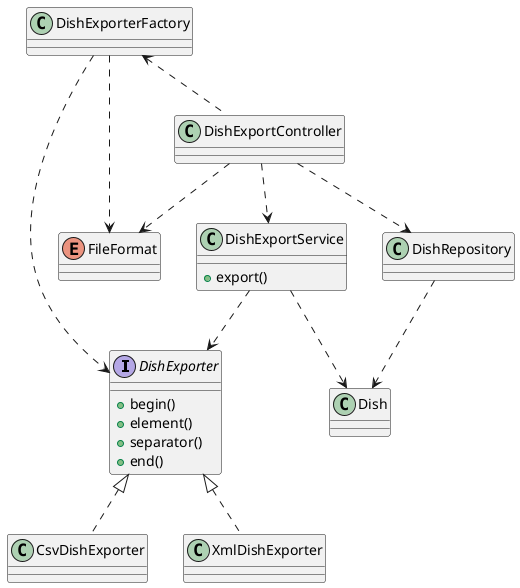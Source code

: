 @startuml
 interface DishExporter{
           +begin()
            +element()
            +separator()
            +end()
            }

            enum FileFormat

            class DishExportService{
           +export()
           }

            DishRepository ..> Dish
            DishExportController ..> DishRepository
            DishExportService ..> Dish
            DishExportController ..> FileFormat
            DishExporterFactory ..> FileFormat
            DishExportController ..> DishExportService
            DishExporterFactory <.down. DishExportController
            DishExporterFactory ..> DishExporter
            DishExportService ..> DishExporter
            DishExporter <|.. CsvDishExporter
            DishExporter <|.. XmlDishExporter

@enduml